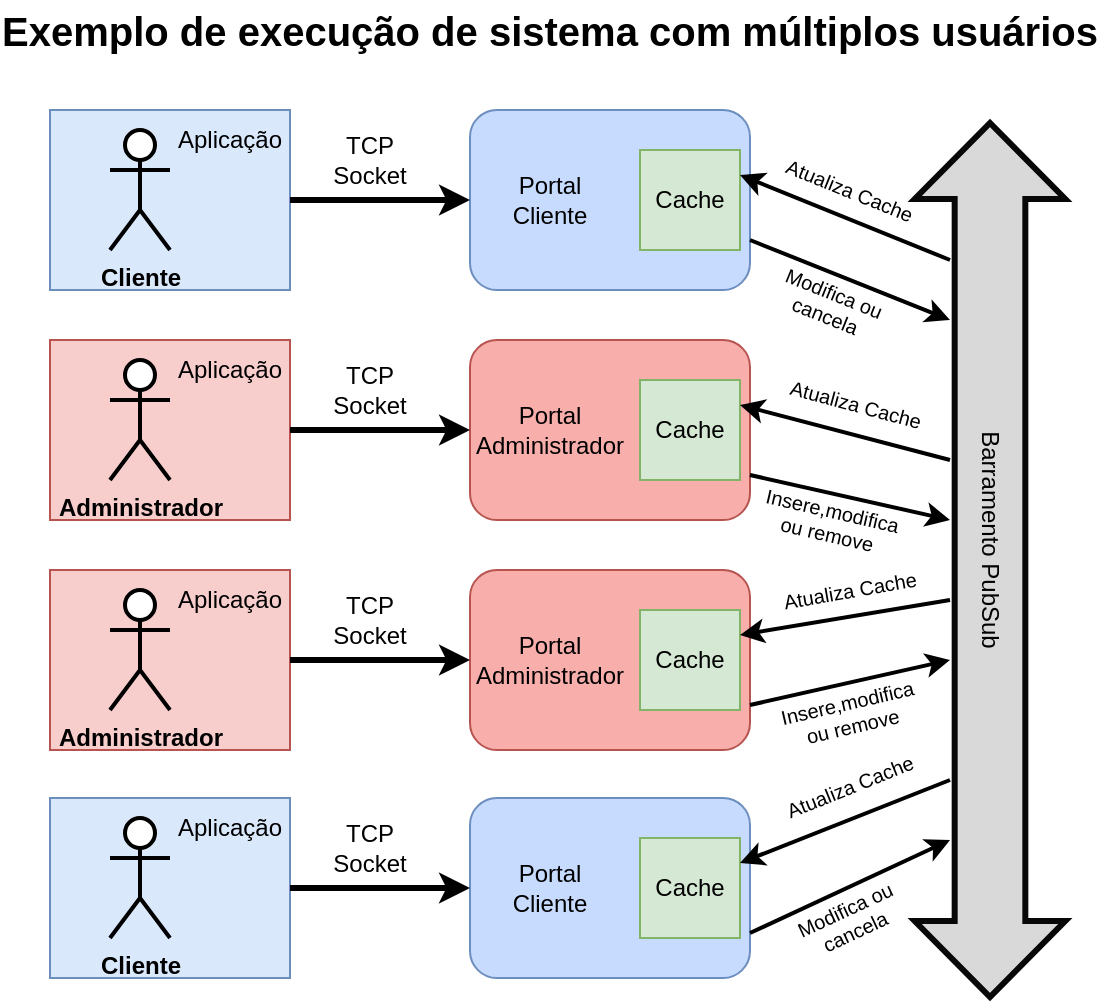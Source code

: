 <mxfile version="20.5.3" type="device"><diagram id="rei59l19rHV1rH1LYxYn" name="Página-1"><mxGraphModel dx="1185" dy="635" grid="1" gridSize="10" guides="1" tooltips="1" connect="1" arrows="1" fold="1" page="1" pageScale="1" pageWidth="827" pageHeight="1169" math="0" shadow="0"><root><mxCell id="0"/><mxCell id="1" parent="0"/><mxCell id="f0965jLuwAoAi4SpQnbz-11" value="" style="rounded=0;whiteSpace=wrap;html=1;fillColor=#f8cecc;strokeColor=#b85450;" vertex="1" parent="1"><mxGeometry x="90" y="230" width="120" height="90" as="geometry"/></mxCell><mxCell id="f0965jLuwAoAi4SpQnbz-9" value="" style="rounded=0;whiteSpace=wrap;html=1;fillColor=#dae8fc;strokeColor=#6c8ebf;" vertex="1" parent="1"><mxGeometry x="90" y="115" width="120" height="90" as="geometry"/></mxCell><mxCell id="f0965jLuwAoAi4SpQnbz-1" value="&lt;b&gt;Cliente&lt;/b&gt;" style="shape=umlActor;verticalLabelPosition=bottom;verticalAlign=top;html=1;outlineConnect=0;strokeWidth=2;" vertex="1" parent="1"><mxGeometry x="120" y="125" width="30" height="60" as="geometry"/></mxCell><mxCell id="f0965jLuwAoAi4SpQnbz-2" value="&lt;b&gt;Administrador&lt;/b&gt;" style="shape=umlActor;verticalLabelPosition=bottom;verticalAlign=top;html=1;outlineConnect=0;strokeWidth=2;" vertex="1" parent="1"><mxGeometry x="120" y="240" width="30" height="60" as="geometry"/></mxCell><mxCell id="f0965jLuwAoAi4SpQnbz-5" value="" style="rounded=1;whiteSpace=wrap;html=1;fillColor=#C7DBFF;strokeColor=#6c8ebf;" vertex="1" parent="1"><mxGeometry x="300" y="115" width="140" height="90" as="geometry"/></mxCell><mxCell id="f0965jLuwAoAi4SpQnbz-10" value="Aplicação" style="text;html=1;strokeColor=none;fillColor=none;align=center;verticalAlign=middle;whiteSpace=wrap;rounded=0;" vertex="1" parent="1"><mxGeometry x="150" y="115" width="60" height="30" as="geometry"/></mxCell><mxCell id="f0965jLuwAoAi4SpQnbz-12" value="Aplicação" style="text;html=1;strokeColor=none;fillColor=none;align=center;verticalAlign=middle;whiteSpace=wrap;rounded=0;" vertex="1" parent="1"><mxGeometry x="150" y="230" width="60" height="30" as="geometry"/></mxCell><mxCell id="f0965jLuwAoAi4SpQnbz-13" value="" style="rounded=0;whiteSpace=wrap;html=1;fillColor=#f8cecc;strokeColor=#b85450;" vertex="1" parent="1"><mxGeometry x="90" y="345" width="120" height="90" as="geometry"/></mxCell><mxCell id="f0965jLuwAoAi4SpQnbz-14" value="" style="rounded=0;whiteSpace=wrap;html=1;fillColor=#dae8fc;strokeColor=#6c8ebf;" vertex="1" parent="1"><mxGeometry x="90" y="459" width="120" height="90" as="geometry"/></mxCell><mxCell id="f0965jLuwAoAi4SpQnbz-15" value="&lt;b&gt;Cliente&lt;/b&gt;" style="shape=umlActor;verticalLabelPosition=bottom;verticalAlign=top;html=1;outlineConnect=0;strokeWidth=2;" vertex="1" parent="1"><mxGeometry x="120" y="469" width="30" height="60" as="geometry"/></mxCell><mxCell id="f0965jLuwAoAi4SpQnbz-16" value="&lt;b&gt;Administrador&lt;/b&gt;" style="shape=umlActor;verticalLabelPosition=bottom;verticalAlign=top;html=1;outlineConnect=0;strokeWidth=2;" vertex="1" parent="1"><mxGeometry x="120" y="355" width="30" height="60" as="geometry"/></mxCell><mxCell id="f0965jLuwAoAi4SpQnbz-17" value="Aplicação" style="text;html=1;strokeColor=none;fillColor=none;align=center;verticalAlign=middle;whiteSpace=wrap;rounded=0;" vertex="1" parent="1"><mxGeometry x="150" y="459" width="60" height="30" as="geometry"/></mxCell><mxCell id="f0965jLuwAoAi4SpQnbz-18" value="Aplicação" style="text;html=1;strokeColor=none;fillColor=none;align=center;verticalAlign=middle;whiteSpace=wrap;rounded=0;" vertex="1" parent="1"><mxGeometry x="150" y="345" width="60" height="30" as="geometry"/></mxCell><mxCell id="f0965jLuwAoAi4SpQnbz-19" value="" style="rounded=1;whiteSpace=wrap;html=1;fillColor=#F8AEAB;strokeColor=#b85450;" vertex="1" parent="1"><mxGeometry x="300" y="230" width="140" height="90" as="geometry"/></mxCell><mxCell id="f0965jLuwAoAi4SpQnbz-20" value="" style="rounded=1;whiteSpace=wrap;html=1;fillColor=#F8AEAB;strokeColor=#b85450;" vertex="1" parent="1"><mxGeometry x="300" y="345" width="140" height="90" as="geometry"/></mxCell><mxCell id="f0965jLuwAoAi4SpQnbz-21" value="" style="rounded=1;whiteSpace=wrap;html=1;fillColor=#C7DBFF;strokeColor=#6c8ebf;" vertex="1" parent="1"><mxGeometry x="300" y="459" width="140" height="90" as="geometry"/></mxCell><mxCell id="f0965jLuwAoAi4SpQnbz-22" value="Portal Cliente" style="text;html=1;strokeColor=none;fillColor=none;align=center;verticalAlign=middle;whiteSpace=wrap;rounded=0;" vertex="1" parent="1"><mxGeometry x="310" y="137.5" width="60" height="45" as="geometry"/></mxCell><mxCell id="f0965jLuwAoAi4SpQnbz-23" value="Portal Cliente" style="text;html=1;strokeColor=none;fillColor=none;align=center;verticalAlign=middle;whiteSpace=wrap;rounded=0;" vertex="1" parent="1"><mxGeometry x="310" y="481.5" width="60" height="45" as="geometry"/></mxCell><mxCell id="f0965jLuwAoAi4SpQnbz-24" value="Portal Administrador" style="text;html=1;strokeColor=none;fillColor=none;align=center;verticalAlign=middle;whiteSpace=wrap;rounded=0;" vertex="1" parent="1"><mxGeometry x="300" y="255" width="80" height="40" as="geometry"/></mxCell><mxCell id="f0965jLuwAoAi4SpQnbz-25" value="Portal Administrador" style="text;html=1;strokeColor=none;fillColor=none;align=center;verticalAlign=middle;whiteSpace=wrap;rounded=0;" vertex="1" parent="1"><mxGeometry x="300" y="370" width="80" height="40" as="geometry"/></mxCell><mxCell id="f0965jLuwAoAi4SpQnbz-26" value="" style="rounded=0;whiteSpace=wrap;html=1;fillColor=#d5e8d4;strokeColor=#82b366;" vertex="1" parent="1"><mxGeometry x="385" y="479" width="50" height="50" as="geometry"/></mxCell><mxCell id="f0965jLuwAoAi4SpQnbz-27" value="Cache" style="text;html=1;strokeColor=none;fillColor=none;align=center;verticalAlign=middle;whiteSpace=wrap;rounded=0;" vertex="1" parent="1"><mxGeometry x="380" y="489" width="60" height="30" as="geometry"/></mxCell><mxCell id="f0965jLuwAoAi4SpQnbz-28" value="" style="rounded=0;whiteSpace=wrap;html=1;fillColor=#d5e8d4;strokeColor=#82b366;" vertex="1" parent="1"><mxGeometry x="385" y="135" width="50" height="50" as="geometry"/></mxCell><mxCell id="f0965jLuwAoAi4SpQnbz-29" value="Cache" style="text;html=1;strokeColor=none;fillColor=none;align=center;verticalAlign=middle;whiteSpace=wrap;rounded=0;" vertex="1" parent="1"><mxGeometry x="380" y="145" width="60" height="30" as="geometry"/></mxCell><mxCell id="f0965jLuwAoAi4SpQnbz-30" value="" style="rounded=0;whiteSpace=wrap;html=1;fillColor=#d5e8d4;strokeColor=#82b366;" vertex="1" parent="1"><mxGeometry x="385" y="250" width="50" height="50" as="geometry"/></mxCell><mxCell id="f0965jLuwAoAi4SpQnbz-31" value="Cache" style="text;html=1;strokeColor=none;fillColor=none;align=center;verticalAlign=middle;whiteSpace=wrap;rounded=0;" vertex="1" parent="1"><mxGeometry x="380" y="260" width="60" height="30" as="geometry"/></mxCell><mxCell id="f0965jLuwAoAi4SpQnbz-32" value="" style="rounded=0;whiteSpace=wrap;html=1;fillColor=#d5e8d4;strokeColor=#82b366;" vertex="1" parent="1"><mxGeometry x="385" y="365" width="50" height="50" as="geometry"/></mxCell><mxCell id="f0965jLuwAoAi4SpQnbz-33" value="Cache" style="text;html=1;strokeColor=none;fillColor=none;align=center;verticalAlign=middle;whiteSpace=wrap;rounded=0;" vertex="1" parent="1"><mxGeometry x="380" y="375" width="60" height="30" as="geometry"/></mxCell><mxCell id="f0965jLuwAoAi4SpQnbz-35" value="" style="endArrow=classic;html=1;rounded=0;exitX=1;exitY=0.5;exitDx=0;exitDy=0;strokeWidth=3;entryX=0;entryY=0.5;entryDx=0;entryDy=0;" edge="1" parent="1" source="f0965jLuwAoAi4SpQnbz-9" target="f0965jLuwAoAi4SpQnbz-5"><mxGeometry width="50" height="50" relative="1" as="geometry"><mxPoint x="350" y="360" as="sourcePoint"/><mxPoint x="270" y="170" as="targetPoint"/></mxGeometry></mxCell><mxCell id="f0965jLuwAoAi4SpQnbz-36" value="" style="endArrow=classic;html=1;rounded=0;exitX=1;exitY=0.5;exitDx=0;exitDy=0;entryX=0;entryY=0.5;entryDx=0;entryDy=0;strokeWidth=3;" edge="1" parent="1" source="f0965jLuwAoAi4SpQnbz-11" target="f0965jLuwAoAi4SpQnbz-24"><mxGeometry width="50" height="50" relative="1" as="geometry"><mxPoint x="220" y="170" as="sourcePoint"/><mxPoint x="310" y="170" as="targetPoint"/></mxGeometry></mxCell><mxCell id="f0965jLuwAoAi4SpQnbz-37" value="" style="endArrow=classic;html=1;rounded=0;exitX=1;exitY=0.5;exitDx=0;exitDy=0;entryX=0;entryY=0.5;entryDx=0;entryDy=0;strokeWidth=3;" edge="1" parent="1" source="f0965jLuwAoAi4SpQnbz-13" target="f0965jLuwAoAi4SpQnbz-25"><mxGeometry width="50" height="50" relative="1" as="geometry"><mxPoint x="230" y="180" as="sourcePoint"/><mxPoint x="320" y="180" as="targetPoint"/></mxGeometry></mxCell><mxCell id="f0965jLuwAoAi4SpQnbz-38" value="" style="endArrow=classic;html=1;rounded=0;exitX=1;exitY=0.5;exitDx=0;exitDy=0;strokeWidth=3;entryX=0;entryY=0.5;entryDx=0;entryDy=0;" edge="1" parent="1" source="f0965jLuwAoAi4SpQnbz-14" target="f0965jLuwAoAi4SpQnbz-21"><mxGeometry width="50" height="50" relative="1" as="geometry"><mxPoint x="240" y="190" as="sourcePoint"/><mxPoint x="280" y="530" as="targetPoint"/></mxGeometry></mxCell><mxCell id="f0965jLuwAoAi4SpQnbz-39" value="TCP Socket" style="text;html=1;strokeColor=none;fillColor=none;align=center;verticalAlign=middle;whiteSpace=wrap;rounded=0;" vertex="1" parent="1"><mxGeometry x="220" y="125" width="60" height="30" as="geometry"/></mxCell><mxCell id="f0965jLuwAoAi4SpQnbz-40" value="TCP Socket" style="text;html=1;strokeColor=none;fillColor=none;align=center;verticalAlign=middle;whiteSpace=wrap;rounded=0;" vertex="1" parent="1"><mxGeometry x="220" y="240" width="60" height="30" as="geometry"/></mxCell><mxCell id="f0965jLuwAoAi4SpQnbz-41" value="TCP Socket" style="text;html=1;strokeColor=none;fillColor=none;align=center;verticalAlign=middle;whiteSpace=wrap;rounded=0;" vertex="1" parent="1"><mxGeometry x="220" y="355" width="60" height="30" as="geometry"/></mxCell><mxCell id="f0965jLuwAoAi4SpQnbz-42" value="TCP Socket" style="text;html=1;strokeColor=none;fillColor=none;align=center;verticalAlign=middle;whiteSpace=wrap;rounded=0;" vertex="1" parent="1"><mxGeometry x="220" y="469" width="60" height="30" as="geometry"/></mxCell><mxCell id="f0965jLuwAoAi4SpQnbz-43" value="" style="shape=flexArrow;endArrow=classic;startArrow=classic;html=1;rounded=0;strokeWidth=3;width=33.333;endSize=11.667;endWidth=36.944;startSize=11.667;startWidth=36.944;fillColor=#D9D9D9;strokeColor=#080808;" edge="1" parent="1"><mxGeometry width="100" height="100" relative="1" as="geometry"><mxPoint x="560" y="560" as="sourcePoint"/><mxPoint x="560" y="120" as="targetPoint"/></mxGeometry></mxCell><mxCell id="f0965jLuwAoAi4SpQnbz-44" value="Barramento PubSub" style="text;html=1;strokeColor=none;fillColor=none;align=center;verticalAlign=middle;whiteSpace=wrap;rounded=0;strokeWidth=2;rotation=90;" vertex="1" parent="1"><mxGeometry x="490" y="315" width="140" height="30" as="geometry"/></mxCell><mxCell id="f0965jLuwAoAi4SpQnbz-51" value="" style="endArrow=classic;html=1;rounded=0;strokeWidth=2;fontSize=10;" edge="1" parent="1"><mxGeometry width="50" height="50" relative="1" as="geometry"><mxPoint x="440" y="180" as="sourcePoint"/><mxPoint x="540" y="220" as="targetPoint"/></mxGeometry></mxCell><mxCell id="f0965jLuwAoAi4SpQnbz-52" value="" style="endArrow=classic;html=1;rounded=0;strokeWidth=2;exitX=1;exitY=0.75;exitDx=0;exitDy=0;fontSize=10;" edge="1" parent="1" source="f0965jLuwAoAi4SpQnbz-19"><mxGeometry width="50" height="50" relative="1" as="geometry"><mxPoint x="450" y="192.5" as="sourcePoint"/><mxPoint x="540" y="320" as="targetPoint"/></mxGeometry></mxCell><mxCell id="f0965jLuwAoAi4SpQnbz-53" value="" style="endArrow=classic;html=1;rounded=0;strokeWidth=2;exitX=1;exitY=0.75;exitDx=0;exitDy=0;fontSize=10;" edge="1" parent="1" source="f0965jLuwAoAi4SpQnbz-20"><mxGeometry width="50" height="50" relative="1" as="geometry"><mxPoint x="460" y="202.5" as="sourcePoint"/><mxPoint x="540" y="390" as="targetPoint"/></mxGeometry></mxCell><mxCell id="f0965jLuwAoAi4SpQnbz-54" value="" style="endArrow=classic;html=1;rounded=0;strokeWidth=2;exitX=1;exitY=0.75;exitDx=0;exitDy=0;fontSize=10;" edge="1" parent="1" source="f0965jLuwAoAi4SpQnbz-21"><mxGeometry width="50" height="50" relative="1" as="geometry"><mxPoint x="470" y="212.5" as="sourcePoint"/><mxPoint x="540" y="480" as="targetPoint"/></mxGeometry></mxCell><mxCell id="f0965jLuwAoAi4SpQnbz-55" value="" style="endArrow=classic;html=1;rounded=0;strokeWidth=2;fontSize=10;exitX=1;exitY=0.25;exitDx=0;exitDy=0;entryX=1;entryY=0.25;entryDx=0;entryDy=0;" edge="1" parent="1" target="f0965jLuwAoAi4SpQnbz-28"><mxGeometry width="50" height="50" relative="1" as="geometry"><mxPoint x="540" y="190" as="sourcePoint"/><mxPoint x="450" y="190" as="targetPoint"/></mxGeometry></mxCell><mxCell id="f0965jLuwAoAi4SpQnbz-56" value="" style="endArrow=classic;html=1;rounded=0;strokeWidth=2;fontSize=10;exitX=1;exitY=0.25;exitDx=0;exitDy=0;entryX=1;entryY=0.25;entryDx=0;entryDy=0;" edge="1" parent="1" target="f0965jLuwAoAi4SpQnbz-30"><mxGeometry width="50" height="50" relative="1" as="geometry"><mxPoint x="540" y="290" as="sourcePoint"/><mxPoint x="470" y="260" as="targetPoint"/></mxGeometry></mxCell><mxCell id="f0965jLuwAoAi4SpQnbz-57" value="" style="endArrow=classic;html=1;rounded=0;strokeWidth=2;exitX=1;exitY=0.25;exitDx=0;exitDy=0;fontSize=10;entryX=1;entryY=0.25;entryDx=0;entryDy=0;" edge="1" parent="1" target="f0965jLuwAoAi4SpQnbz-32"><mxGeometry width="50" height="50" relative="1" as="geometry"><mxPoint x="540" y="360" as="sourcePoint"/><mxPoint x="450" y="422.5" as="targetPoint"/></mxGeometry></mxCell><mxCell id="f0965jLuwAoAi4SpQnbz-58" value="" style="endArrow=classic;html=1;rounded=0;strokeWidth=2;exitX=1;exitY=0.25;exitDx=0;exitDy=0;fontSize=10;entryX=1;entryY=0.25;entryDx=0;entryDy=0;" edge="1" parent="1" target="f0965jLuwAoAi4SpQnbz-26"><mxGeometry width="50" height="50" relative="1" as="geometry"><mxPoint x="540" y="450" as="sourcePoint"/><mxPoint x="450" y="536.5" as="targetPoint"/></mxGeometry></mxCell><mxCell id="f0965jLuwAoAi4SpQnbz-59" value="Insere,modifica ou remove" style="text;html=1;strokeColor=none;fillColor=none;align=center;verticalAlign=middle;whiteSpace=wrap;rounded=0;strokeWidth=2;fontSize=10;rotation=13;" vertex="1" parent="1"><mxGeometry x="440" y="306" width="80" height="30" as="geometry"/></mxCell><mxCell id="f0965jLuwAoAi4SpQnbz-60" value="Insere,modifica ou remove" style="text;html=1;strokeColor=none;fillColor=none;align=center;verticalAlign=middle;whiteSpace=wrap;rounded=0;strokeWidth=2;fontSize=10;rotation=347;" vertex="1" parent="1"><mxGeometry x="450" y="402" width="80" height="30" as="geometry"/></mxCell><mxCell id="f0965jLuwAoAi4SpQnbz-61" value="Atualiza Cache" style="text;html=1;strokeColor=none;fillColor=none;align=center;verticalAlign=middle;whiteSpace=wrap;rounded=0;strokeWidth=2;fontSize=10;rotation=15;" vertex="1" parent="1"><mxGeometry x="453" y="247" width="80" height="30" as="geometry"/></mxCell><mxCell id="f0965jLuwAoAi4SpQnbz-62" value="Atualiza Cache" style="text;html=1;strokeColor=none;fillColor=none;align=center;verticalAlign=middle;whiteSpace=wrap;rounded=0;strokeWidth=2;fontSize=10;rotation=22;" vertex="1" parent="1"><mxGeometry x="450" y="140" width="80" height="30" as="geometry"/></mxCell><mxCell id="f0965jLuwAoAi4SpQnbz-63" value="Atualiza Cache" style="text;html=1;strokeColor=none;fillColor=none;align=center;verticalAlign=middle;whiteSpace=wrap;rounded=0;strokeWidth=2;fontSize=10;rotation=350;" vertex="1" parent="1"><mxGeometry x="450" y="340" width="80" height="30" as="geometry"/></mxCell><mxCell id="f0965jLuwAoAi4SpQnbz-65" value="Atualiza Cache" style="text;html=1;strokeColor=none;fillColor=none;align=center;verticalAlign=middle;whiteSpace=wrap;rounded=0;strokeWidth=2;fontSize=10;rotation=338;" vertex="1" parent="1"><mxGeometry x="450" y="438" width="80" height="30" as="geometry"/></mxCell><mxCell id="f0965jLuwAoAi4SpQnbz-66" value="Modifica ou cancela" style="text;html=1;strokeColor=none;fillColor=none;align=center;verticalAlign=middle;whiteSpace=wrap;rounded=0;strokeWidth=2;fontSize=10;rotation=22;" vertex="1" parent="1"><mxGeometry x="435" y="197" width="90" height="30" as="geometry"/></mxCell><mxCell id="f0965jLuwAoAi4SpQnbz-67" value="Modifica ou cancela" style="text;html=1;strokeColor=none;fillColor=none;align=center;verticalAlign=middle;whiteSpace=wrap;rounded=0;strokeWidth=2;fontSize=10;rotation=335;" vertex="1" parent="1"><mxGeometry x="445" y="505" width="90" height="30" as="geometry"/></mxCell><mxCell id="f0965jLuwAoAi4SpQnbz-68" value="&lt;font style=&quot;font-size: 20px;&quot;&gt;&lt;b&gt;Exemplo de execução de sistema com múltiplos usuários&lt;/b&gt;&lt;/font&gt;" style="text;html=1;strokeColor=none;fillColor=none;align=center;verticalAlign=middle;whiteSpace=wrap;rounded=0;strokeWidth=2;fontSize=10;" vertex="1" parent="1"><mxGeometry x="65" y="60" width="550" height="30" as="geometry"/></mxCell></root></mxGraphModel></diagram></mxfile>